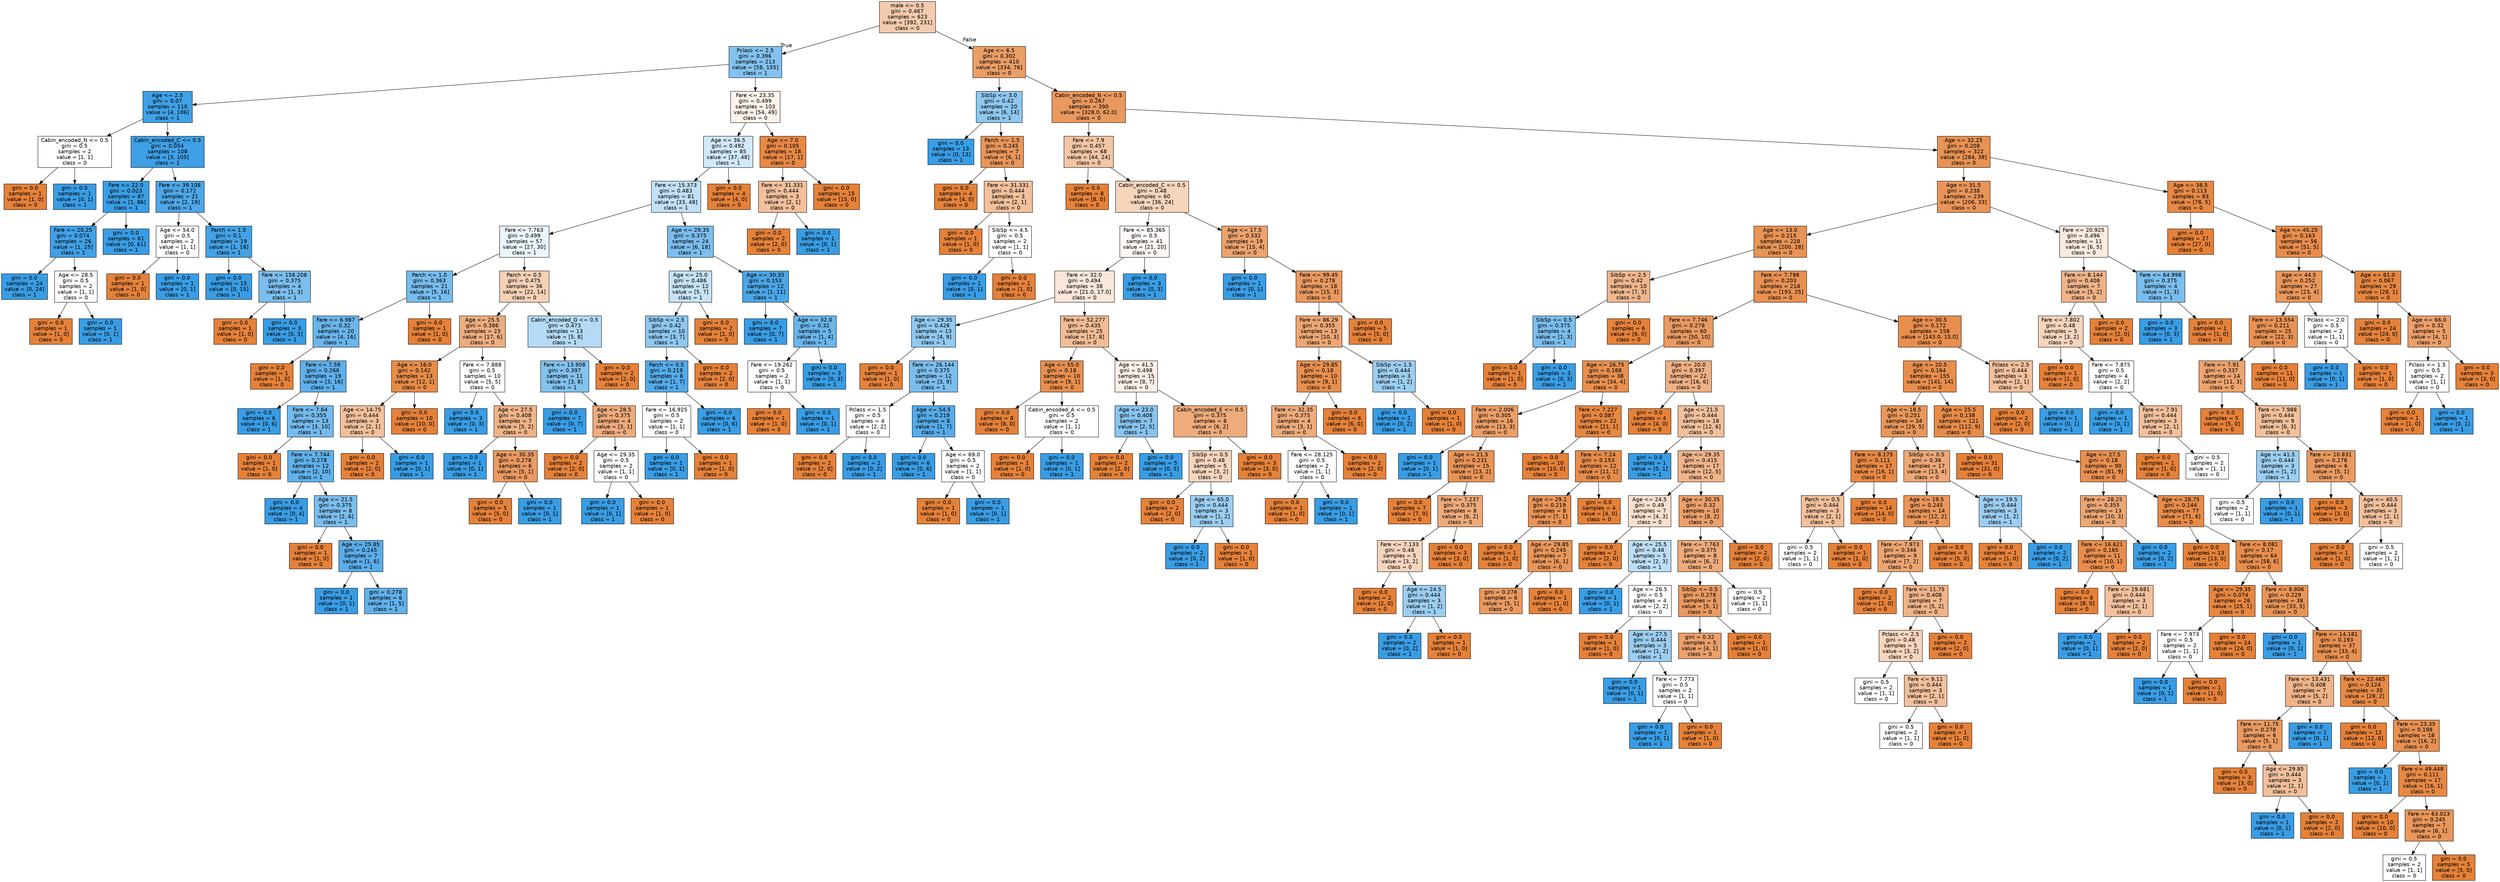 digraph Tree {
node [shape=box, style="filled", color="black", fontname="helvetica"] ;
edge [fontname="helvetica"] ;
0 [label="male <= 0.5\ngini = 0.467\nsamples = 623\nvalue = [392, 231]\nclass = 0", fillcolor="#f4cbae"] ;
1 [label="Pclass <= 2.5\ngini = 0.396\nsamples = 213\nvalue = [58, 155]\nclass = 1", fillcolor="#83c2ef"] ;
0 -> 1 [labeldistance=2.5, labelangle=45, headlabel="True"] ;
2 [label="Age <= 2.5\ngini = 0.07\nsamples = 110\nvalue = [4, 106]\nclass = 1", fillcolor="#40a1e6"] ;
1 -> 2 ;
3 [label="Cabin_encoded_N <= 0.5\ngini = 0.5\nsamples = 2\nvalue = [1, 1]\nclass = 0", fillcolor="#ffffff"] ;
2 -> 3 ;
4 [label="gini = 0.0\nsamples = 1\nvalue = [1, 0]\nclass = 0", fillcolor="#e58139"] ;
3 -> 4 ;
5 [label="gini = 0.0\nsamples = 1\nvalue = [0, 1]\nclass = 1", fillcolor="#399de5"] ;
3 -> 5 ;
6 [label="Cabin_encoded_C <= 0.5\ngini = 0.054\nsamples = 108\nvalue = [3, 105]\nclass = 1", fillcolor="#3fa0e6"] ;
2 -> 6 ;
7 [label="Fare <= 22.0\ngini = 0.023\nsamples = 87\nvalue = [1, 86]\nclass = 1", fillcolor="#3b9ee5"] ;
6 -> 7 ;
8 [label="Fare <= 20.25\ngini = 0.074\nsamples = 26\nvalue = [1, 25]\nclass = 1", fillcolor="#41a1e6"] ;
7 -> 8 ;
9 [label="gini = 0.0\nsamples = 24\nvalue = [0, 24]\nclass = 1", fillcolor="#399de5"] ;
8 -> 9 ;
10 [label="Age <= 28.5\ngini = 0.5\nsamples = 2\nvalue = [1, 1]\nclass = 0", fillcolor="#ffffff"] ;
8 -> 10 ;
11 [label="gini = 0.0\nsamples = 1\nvalue = [1, 0]\nclass = 0", fillcolor="#e58139"] ;
10 -> 11 ;
12 [label="gini = 0.0\nsamples = 1\nvalue = [0, 1]\nclass = 1", fillcolor="#399de5"] ;
10 -> 12 ;
13 [label="gini = 0.0\nsamples = 61\nvalue = [0, 61]\nclass = 1", fillcolor="#399de5"] ;
7 -> 13 ;
14 [label="Fare <= 39.108\ngini = 0.172\nsamples = 21\nvalue = [2, 19]\nclass = 1", fillcolor="#4ea7e8"] ;
6 -> 14 ;
15 [label="Age <= 54.0\ngini = 0.5\nsamples = 2\nvalue = [1, 1]\nclass = 0", fillcolor="#ffffff"] ;
14 -> 15 ;
16 [label="gini = 0.0\nsamples = 1\nvalue = [1, 0]\nclass = 0", fillcolor="#e58139"] ;
15 -> 16 ;
17 [label="gini = 0.0\nsamples = 1\nvalue = [0, 1]\nclass = 1", fillcolor="#399de5"] ;
15 -> 17 ;
18 [label="Parch <= 1.5\ngini = 0.1\nsamples = 19\nvalue = [1, 18]\nclass = 1", fillcolor="#44a2e6"] ;
14 -> 18 ;
19 [label="gini = 0.0\nsamples = 15\nvalue = [0, 15]\nclass = 1", fillcolor="#399de5"] ;
18 -> 19 ;
20 [label="Fare <= 158.208\ngini = 0.375\nsamples = 4\nvalue = [1, 3]\nclass = 1", fillcolor="#7bbeee"] ;
18 -> 20 ;
21 [label="gini = 0.0\nsamples = 1\nvalue = [1, 0]\nclass = 0", fillcolor="#e58139"] ;
20 -> 21 ;
22 [label="gini = 0.0\nsamples = 3\nvalue = [0, 3]\nclass = 1", fillcolor="#399de5"] ;
20 -> 22 ;
23 [label="Fare <= 23.35\ngini = 0.499\nsamples = 103\nvalue = [54, 49]\nclass = 0", fillcolor="#fdf3ed"] ;
1 -> 23 ;
24 [label="Age <= 36.5\ngini = 0.492\nsamples = 85\nvalue = [37, 48]\nclass = 1", fillcolor="#d2e9f9"] ;
23 -> 24 ;
25 [label="Fare <= 15.373\ngini = 0.483\nsamples = 81\nvalue = [33, 48]\nclass = 1", fillcolor="#c1e0f7"] ;
24 -> 25 ;
26 [label="Fare <= 7.763\ngini = 0.499\nsamples = 57\nvalue = [27, 30]\nclass = 1", fillcolor="#ebf5fc"] ;
25 -> 26 ;
27 [label="Parch <= 1.0\ngini = 0.363\nsamples = 21\nvalue = [5, 16]\nclass = 1", fillcolor="#77bced"] ;
26 -> 27 ;
28 [label="Fare <= 6.987\ngini = 0.32\nsamples = 20\nvalue = [4, 16]\nclass = 1", fillcolor="#6ab6ec"] ;
27 -> 28 ;
29 [label="gini = 0.0\nsamples = 1\nvalue = [1, 0]\nclass = 0", fillcolor="#e58139"] ;
28 -> 29 ;
30 [label="Fare <= 7.59\ngini = 0.266\nsamples = 19\nvalue = [3, 16]\nclass = 1", fillcolor="#5eafea"] ;
28 -> 30 ;
31 [label="gini = 0.0\nsamples = 6\nvalue = [0, 6]\nclass = 1", fillcolor="#399de5"] ;
30 -> 31 ;
32 [label="Fare <= 7.64\ngini = 0.355\nsamples = 13\nvalue = [3, 10]\nclass = 1", fillcolor="#74baed"] ;
30 -> 32 ;
33 [label="gini = 0.0\nsamples = 1\nvalue = [1, 0]\nclass = 0", fillcolor="#e58139"] ;
32 -> 33 ;
34 [label="Fare <= 7.744\ngini = 0.278\nsamples = 12\nvalue = [2, 10]\nclass = 1", fillcolor="#61b1ea"] ;
32 -> 34 ;
35 [label="gini = 0.0\nsamples = 4\nvalue = [0, 4]\nclass = 1", fillcolor="#399de5"] ;
34 -> 35 ;
36 [label="Age <= 21.5\ngini = 0.375\nsamples = 8\nvalue = [2, 6]\nclass = 1", fillcolor="#7bbeee"] ;
34 -> 36 ;
37 [label="gini = 0.0\nsamples = 1\nvalue = [1, 0]\nclass = 0", fillcolor="#e58139"] ;
36 -> 37 ;
38 [label="Age <= 25.85\ngini = 0.245\nsamples = 7\nvalue = [1, 6]\nclass = 1", fillcolor="#5aade9"] ;
36 -> 38 ;
39 [label="gini = 0.0\nsamples = 1\nvalue = [0, 1]\nclass = 1", fillcolor="#399de5"] ;
38 -> 39 ;
40 [label="gini = 0.278\nsamples = 6\nvalue = [1, 5]\nclass = 1", fillcolor="#61b1ea"] ;
38 -> 40 ;
41 [label="gini = 0.0\nsamples = 1\nvalue = [1, 0]\nclass = 0", fillcolor="#e58139"] ;
27 -> 41 ;
42 [label="Parch <= 0.5\ngini = 0.475\nsamples = 36\nvalue = [22, 14]\nclass = 0", fillcolor="#f6d1b7"] ;
26 -> 42 ;
43 [label="Age <= 25.5\ngini = 0.386\nsamples = 23\nvalue = [17, 6]\nclass = 0", fillcolor="#eead7f"] ;
42 -> 43 ;
44 [label="Age <= 16.0\ngini = 0.142\nsamples = 13\nvalue = [12, 1]\nclass = 0", fillcolor="#e78c49"] ;
43 -> 44 ;
45 [label="Age <= 14.75\ngini = 0.444\nsamples = 3\nvalue = [2, 1]\nclass = 0", fillcolor="#f2c09c"] ;
44 -> 45 ;
46 [label="gini = 0.0\nsamples = 2\nvalue = [2, 0]\nclass = 0", fillcolor="#e58139"] ;
45 -> 46 ;
47 [label="gini = 0.0\nsamples = 1\nvalue = [0, 1]\nclass = 1", fillcolor="#399de5"] ;
45 -> 47 ;
48 [label="gini = 0.0\nsamples = 10\nvalue = [10, 0]\nclass = 0", fillcolor="#e58139"] ;
44 -> 48 ;
49 [label="Fare <= 7.888\ngini = 0.5\nsamples = 10\nvalue = [5, 5]\nclass = 0", fillcolor="#ffffff"] ;
43 -> 49 ;
50 [label="gini = 0.0\nsamples = 3\nvalue = [0, 3]\nclass = 1", fillcolor="#399de5"] ;
49 -> 50 ;
51 [label="Age <= 27.5\ngini = 0.408\nsamples = 7\nvalue = [5, 2]\nclass = 0", fillcolor="#efb388"] ;
49 -> 51 ;
52 [label="gini = 0.0\nsamples = 1\nvalue = [0, 1]\nclass = 1", fillcolor="#399de5"] ;
51 -> 52 ;
53 [label="Age <= 30.35\ngini = 0.278\nsamples = 6\nvalue = [5, 1]\nclass = 0", fillcolor="#ea9a61"] ;
51 -> 53 ;
54 [label="gini = 0.0\nsamples = 5\nvalue = [5, 0]\nclass = 0", fillcolor="#e58139"] ;
53 -> 54 ;
55 [label="gini = 0.0\nsamples = 1\nvalue = [0, 1]\nclass = 1", fillcolor="#399de5"] ;
53 -> 55 ;
56 [label="Cabin_encoded_G <= 0.5\ngini = 0.473\nsamples = 13\nvalue = [5, 8]\nclass = 1", fillcolor="#b5daf5"] ;
42 -> 56 ;
57 [label="Fare <= 13.908\ngini = 0.397\nsamples = 11\nvalue = [3, 8]\nclass = 1", fillcolor="#83c2ef"] ;
56 -> 57 ;
58 [label="gini = 0.0\nsamples = 7\nvalue = [0, 7]\nclass = 1", fillcolor="#399de5"] ;
57 -> 58 ;
59 [label="Age <= 28.5\ngini = 0.375\nsamples = 4\nvalue = [3, 1]\nclass = 0", fillcolor="#eeab7b"] ;
57 -> 59 ;
60 [label="gini = 0.0\nsamples = 2\nvalue = [2, 0]\nclass = 0", fillcolor="#e58139"] ;
59 -> 60 ;
61 [label="Age <= 29.35\ngini = 0.5\nsamples = 2\nvalue = [1, 1]\nclass = 0", fillcolor="#ffffff"] ;
59 -> 61 ;
62 [label="gini = 0.0\nsamples = 1\nvalue = [0, 1]\nclass = 1", fillcolor="#399de5"] ;
61 -> 62 ;
63 [label="gini = 0.0\nsamples = 1\nvalue = [1, 0]\nclass = 0", fillcolor="#e58139"] ;
61 -> 63 ;
64 [label="gini = 0.0\nsamples = 2\nvalue = [2, 0]\nclass = 0", fillcolor="#e58139"] ;
56 -> 64 ;
65 [label="Age <= 29.35\ngini = 0.375\nsamples = 24\nvalue = [6, 18]\nclass = 1", fillcolor="#7bbeee"] ;
25 -> 65 ;
66 [label="Age <= 25.0\ngini = 0.486\nsamples = 12\nvalue = [5, 7]\nclass = 1", fillcolor="#c6e3f8"] ;
65 -> 66 ;
67 [label="SibSp <= 2.5\ngini = 0.42\nsamples = 10\nvalue = [3, 7]\nclass = 1", fillcolor="#8ec7f0"] ;
66 -> 67 ;
68 [label="Parch <= 0.5\ngini = 0.219\nsamples = 8\nvalue = [1, 7]\nclass = 1", fillcolor="#55abe9"] ;
67 -> 68 ;
69 [label="Fare <= 16.925\ngini = 0.5\nsamples = 2\nvalue = [1, 1]\nclass = 0", fillcolor="#ffffff"] ;
68 -> 69 ;
70 [label="gini = 0.0\nsamples = 1\nvalue = [0, 1]\nclass = 1", fillcolor="#399de5"] ;
69 -> 70 ;
71 [label="gini = 0.0\nsamples = 1\nvalue = [1, 0]\nclass = 0", fillcolor="#e58139"] ;
69 -> 71 ;
72 [label="gini = 0.0\nsamples = 6\nvalue = [0, 6]\nclass = 1", fillcolor="#399de5"] ;
68 -> 72 ;
73 [label="gini = 0.0\nsamples = 2\nvalue = [2, 0]\nclass = 0", fillcolor="#e58139"] ;
67 -> 73 ;
74 [label="gini = 0.0\nsamples = 2\nvalue = [2, 0]\nclass = 0", fillcolor="#e58139"] ;
66 -> 74 ;
75 [label="Age <= 30.35\ngini = 0.153\nsamples = 12\nvalue = [1, 11]\nclass = 1", fillcolor="#4ba6e7"] ;
65 -> 75 ;
76 [label="gini = 0.0\nsamples = 7\nvalue = [0, 7]\nclass = 1", fillcolor="#399de5"] ;
75 -> 76 ;
77 [label="Age <= 32.0\ngini = 0.32\nsamples = 5\nvalue = [1, 4]\nclass = 1", fillcolor="#6ab6ec"] ;
75 -> 77 ;
78 [label="Fare <= 19.262\ngini = 0.5\nsamples = 2\nvalue = [1, 1]\nclass = 0", fillcolor="#ffffff"] ;
77 -> 78 ;
79 [label="gini = 0.0\nsamples = 1\nvalue = [1, 0]\nclass = 0", fillcolor="#e58139"] ;
78 -> 79 ;
80 [label="gini = 0.0\nsamples = 1\nvalue = [0, 1]\nclass = 1", fillcolor="#399de5"] ;
78 -> 80 ;
81 [label="gini = 0.0\nsamples = 3\nvalue = [0, 3]\nclass = 1", fillcolor="#399de5"] ;
77 -> 81 ;
82 [label="gini = 0.0\nsamples = 4\nvalue = [4, 0]\nclass = 0", fillcolor="#e58139"] ;
24 -> 82 ;
83 [label="Age <= 7.0\ngini = 0.105\nsamples = 18\nvalue = [17, 1]\nclass = 0", fillcolor="#e78845"] ;
23 -> 83 ;
84 [label="Fare <= 31.331\ngini = 0.444\nsamples = 3\nvalue = [2, 1]\nclass = 0", fillcolor="#f2c09c"] ;
83 -> 84 ;
85 [label="gini = 0.0\nsamples = 2\nvalue = [2, 0]\nclass = 0", fillcolor="#e58139"] ;
84 -> 85 ;
86 [label="gini = 0.0\nsamples = 1\nvalue = [0, 1]\nclass = 1", fillcolor="#399de5"] ;
84 -> 86 ;
87 [label="gini = 0.0\nsamples = 15\nvalue = [15, 0]\nclass = 0", fillcolor="#e58139"] ;
83 -> 87 ;
88 [label="Age <= 6.5\ngini = 0.302\nsamples = 410\nvalue = [334, 76]\nclass = 0", fillcolor="#eb9e66"] ;
0 -> 88 [labeldistance=2.5, labelangle=-45, headlabel="False"] ;
89 [label="SibSp <= 3.0\ngini = 0.42\nsamples = 20\nvalue = [6, 14]\nclass = 1", fillcolor="#8ec7f0"] ;
88 -> 89 ;
90 [label="gini = 0.0\nsamples = 13\nvalue = [0, 13]\nclass = 1", fillcolor="#399de5"] ;
89 -> 90 ;
91 [label="Parch <= 1.5\ngini = 0.245\nsamples = 7\nvalue = [6, 1]\nclass = 0", fillcolor="#e9965a"] ;
89 -> 91 ;
92 [label="gini = 0.0\nsamples = 4\nvalue = [4, 0]\nclass = 0", fillcolor="#e58139"] ;
91 -> 92 ;
93 [label="Fare <= 31.331\ngini = 0.444\nsamples = 3\nvalue = [2, 1]\nclass = 0", fillcolor="#f2c09c"] ;
91 -> 93 ;
94 [label="gini = 0.0\nsamples = 1\nvalue = [1, 0]\nclass = 0", fillcolor="#e58139"] ;
93 -> 94 ;
95 [label="SibSp <= 4.5\ngini = 0.5\nsamples = 2\nvalue = [1, 1]\nclass = 0", fillcolor="#ffffff"] ;
93 -> 95 ;
96 [label="gini = 0.0\nsamples = 1\nvalue = [0, 1]\nclass = 1", fillcolor="#399de5"] ;
95 -> 96 ;
97 [label="gini = 0.0\nsamples = 1\nvalue = [1, 0]\nclass = 0", fillcolor="#e58139"] ;
95 -> 97 ;
98 [label="Cabin_encoded_N <= 0.5\ngini = 0.267\nsamples = 390\nvalue = [328.0, 62.0]\nclass = 0", fillcolor="#ea995e"] ;
88 -> 98 ;
99 [label="Fare <= 7.9\ngini = 0.457\nsamples = 68\nvalue = [44, 24]\nclass = 0", fillcolor="#f3c6a5"] ;
98 -> 99 ;
100 [label="gini = 0.0\nsamples = 8\nvalue = [8, 0]\nclass = 0", fillcolor="#e58139"] ;
99 -> 100 ;
101 [label="Cabin_encoded_C <= 0.5\ngini = 0.48\nsamples = 60\nvalue = [36, 24]\nclass = 0", fillcolor="#f6d5bd"] ;
99 -> 101 ;
102 [label="Fare <= 85.365\ngini = 0.5\nsamples = 41\nvalue = [21, 20]\nclass = 0", fillcolor="#fef9f6"] ;
101 -> 102 ;
103 [label="Fare <= 32.0\ngini = 0.494\nsamples = 38\nvalue = [21.0, 17.0]\nclass = 0", fillcolor="#fae7d9"] ;
102 -> 103 ;
104 [label="Age <= 29.35\ngini = 0.426\nsamples = 13\nvalue = [4, 9]\nclass = 1", fillcolor="#91c9f1"] ;
103 -> 104 ;
105 [label="gini = 0.0\nsamples = 1\nvalue = [1, 0]\nclass = 0", fillcolor="#e58139"] ;
104 -> 105 ;
106 [label="Fare <= 26.144\ngini = 0.375\nsamples = 12\nvalue = [3, 9]\nclass = 1", fillcolor="#7bbeee"] ;
104 -> 106 ;
107 [label="Pclass <= 1.5\ngini = 0.5\nsamples = 4\nvalue = [2, 2]\nclass = 0", fillcolor="#ffffff"] ;
106 -> 107 ;
108 [label="gini = 0.0\nsamples = 2\nvalue = [2, 0]\nclass = 0", fillcolor="#e58139"] ;
107 -> 108 ;
109 [label="gini = 0.0\nsamples = 2\nvalue = [0, 2]\nclass = 1", fillcolor="#399de5"] ;
107 -> 109 ;
110 [label="Age <= 54.5\ngini = 0.219\nsamples = 8\nvalue = [1, 7]\nclass = 1", fillcolor="#55abe9"] ;
106 -> 110 ;
111 [label="gini = 0.0\nsamples = 6\nvalue = [0, 6]\nclass = 1", fillcolor="#399de5"] ;
110 -> 111 ;
112 [label="Age <= 69.0\ngini = 0.5\nsamples = 2\nvalue = [1, 1]\nclass = 0", fillcolor="#ffffff"] ;
110 -> 112 ;
113 [label="gini = 0.0\nsamples = 1\nvalue = [1, 0]\nclass = 0", fillcolor="#e58139"] ;
112 -> 113 ;
114 [label="gini = 0.0\nsamples = 1\nvalue = [0, 1]\nclass = 1", fillcolor="#399de5"] ;
112 -> 114 ;
115 [label="Fare <= 52.277\ngini = 0.435\nsamples = 25\nvalue = [17, 8]\nclass = 0", fillcolor="#f1bc96"] ;
103 -> 115 ;
116 [label="Age <= 55.0\ngini = 0.18\nsamples = 10\nvalue = [9, 1]\nclass = 0", fillcolor="#e88f4f"] ;
115 -> 116 ;
117 [label="gini = 0.0\nsamples = 8\nvalue = [8, 0]\nclass = 0", fillcolor="#e58139"] ;
116 -> 117 ;
118 [label="Cabin_encoded_A <= 0.5\ngini = 0.5\nsamples = 2\nvalue = [1, 1]\nclass = 0", fillcolor="#ffffff"] ;
116 -> 118 ;
119 [label="gini = 0.0\nsamples = 1\nvalue = [1, 0]\nclass = 0", fillcolor="#e58139"] ;
118 -> 119 ;
120 [label="gini = 0.0\nsamples = 1\nvalue = [0, 1]\nclass = 1", fillcolor="#399de5"] ;
118 -> 120 ;
121 [label="Age <= 41.5\ngini = 0.498\nsamples = 15\nvalue = [8, 7]\nclass = 0", fillcolor="#fcefe6"] ;
115 -> 121 ;
122 [label="Age <= 23.0\ngini = 0.408\nsamples = 7\nvalue = [2, 5]\nclass = 1", fillcolor="#88c4ef"] ;
121 -> 122 ;
123 [label="gini = 0.0\nsamples = 2\nvalue = [2, 0]\nclass = 0", fillcolor="#e58139"] ;
122 -> 123 ;
124 [label="gini = 0.0\nsamples = 5\nvalue = [0, 5]\nclass = 1", fillcolor="#399de5"] ;
122 -> 124 ;
125 [label="Cabin_encoded_E <= 0.5\ngini = 0.375\nsamples = 8\nvalue = [6, 2]\nclass = 0", fillcolor="#eeab7b"] ;
121 -> 125 ;
126 [label="SibSp <= 0.5\ngini = 0.48\nsamples = 5\nvalue = [3, 2]\nclass = 0", fillcolor="#f6d5bd"] ;
125 -> 126 ;
127 [label="gini = 0.0\nsamples = 2\nvalue = [2, 0]\nclass = 0", fillcolor="#e58139"] ;
126 -> 127 ;
128 [label="Age <= 65.0\ngini = 0.444\nsamples = 3\nvalue = [1, 2]\nclass = 1", fillcolor="#9ccef2"] ;
126 -> 128 ;
129 [label="gini = 0.0\nsamples = 2\nvalue = [0, 2]\nclass = 1", fillcolor="#399de5"] ;
128 -> 129 ;
130 [label="gini = 0.0\nsamples = 1\nvalue = [1, 0]\nclass = 0", fillcolor="#e58139"] ;
128 -> 130 ;
131 [label="gini = 0.0\nsamples = 3\nvalue = [3, 0]\nclass = 0", fillcolor="#e58139"] ;
125 -> 131 ;
132 [label="gini = 0.0\nsamples = 3\nvalue = [0, 3]\nclass = 1", fillcolor="#399de5"] ;
102 -> 132 ;
133 [label="Age <= 17.5\ngini = 0.332\nsamples = 19\nvalue = [15, 4]\nclass = 0", fillcolor="#eca36e"] ;
101 -> 133 ;
134 [label="gini = 0.0\nsamples = 1\nvalue = [0, 1]\nclass = 1", fillcolor="#399de5"] ;
133 -> 134 ;
135 [label="Fare <= 99.45\ngini = 0.278\nsamples = 18\nvalue = [15, 3]\nclass = 0", fillcolor="#ea9a61"] ;
133 -> 135 ;
136 [label="Fare <= 86.29\ngini = 0.355\nsamples = 13\nvalue = [10, 3]\nclass = 0", fillcolor="#eda774"] ;
135 -> 136 ;
137 [label="Age <= 29.85\ngini = 0.18\nsamples = 10\nvalue = [9, 1]\nclass = 0", fillcolor="#e88f4f"] ;
136 -> 137 ;
138 [label="Fare <= 32.35\ngini = 0.375\nsamples = 4\nvalue = [3, 1]\nclass = 0", fillcolor="#eeab7b"] ;
137 -> 138 ;
139 [label="Fare <= 28.125\ngini = 0.5\nsamples = 2\nvalue = [1, 1]\nclass = 0", fillcolor="#ffffff"] ;
138 -> 139 ;
140 [label="gini = 0.0\nsamples = 1\nvalue = [1, 0]\nclass = 0", fillcolor="#e58139"] ;
139 -> 140 ;
141 [label="gini = 0.0\nsamples = 1\nvalue = [0, 1]\nclass = 1", fillcolor="#399de5"] ;
139 -> 141 ;
142 [label="gini = 0.0\nsamples = 2\nvalue = [2, 0]\nclass = 0", fillcolor="#e58139"] ;
138 -> 142 ;
143 [label="gini = 0.0\nsamples = 6\nvalue = [6, 0]\nclass = 0", fillcolor="#e58139"] ;
137 -> 143 ;
144 [label="SibSp <= 1.5\ngini = 0.444\nsamples = 3\nvalue = [1, 2]\nclass = 1", fillcolor="#9ccef2"] ;
136 -> 144 ;
145 [label="gini = 0.0\nsamples = 2\nvalue = [0, 2]\nclass = 1", fillcolor="#399de5"] ;
144 -> 145 ;
146 [label="gini = 0.0\nsamples = 1\nvalue = [1, 0]\nclass = 0", fillcolor="#e58139"] ;
144 -> 146 ;
147 [label="gini = 0.0\nsamples = 5\nvalue = [5, 0]\nclass = 0", fillcolor="#e58139"] ;
135 -> 147 ;
148 [label="Age <= 32.25\ngini = 0.208\nsamples = 322\nvalue = [284, 38]\nclass = 0", fillcolor="#e89253"] ;
98 -> 148 ;
149 [label="Age <= 31.5\ngini = 0.238\nsamples = 239\nvalue = [206, 33]\nclass = 0", fillcolor="#e99559"] ;
148 -> 149 ;
150 [label="Age <= 13.0\ngini = 0.215\nsamples = 228\nvalue = [200, 28]\nclass = 0", fillcolor="#e99355"] ;
149 -> 150 ;
151 [label="SibSp <= 2.5\ngini = 0.42\nsamples = 10\nvalue = [7, 3]\nclass = 0", fillcolor="#f0b78e"] ;
150 -> 151 ;
152 [label="SibSp <= 0.5\ngini = 0.375\nsamples = 4\nvalue = [1, 3]\nclass = 1", fillcolor="#7bbeee"] ;
151 -> 152 ;
153 [label="gini = 0.0\nsamples = 1\nvalue = [1, 0]\nclass = 0", fillcolor="#e58139"] ;
152 -> 153 ;
154 [label="gini = 0.0\nsamples = 3\nvalue = [0, 3]\nclass = 1", fillcolor="#399de5"] ;
152 -> 154 ;
155 [label="gini = 0.0\nsamples = 6\nvalue = [6, 0]\nclass = 0", fillcolor="#e58139"] ;
151 -> 155 ;
156 [label="Fare <= 7.798\ngini = 0.203\nsamples = 218\nvalue = [193, 25]\nclass = 0", fillcolor="#e89153"] ;
150 -> 156 ;
157 [label="Fare <= 7.746\ngini = 0.278\nsamples = 60\nvalue = [50, 10]\nclass = 0", fillcolor="#ea9a61"] ;
156 -> 157 ;
158 [label="Age <= 26.75\ngini = 0.188\nsamples = 38\nvalue = [34, 4]\nclass = 0", fillcolor="#e89050"] ;
157 -> 158 ;
159 [label="Fare <= 2.006\ngini = 0.305\nsamples = 16\nvalue = [13, 3]\nclass = 0", fillcolor="#eb9e67"] ;
158 -> 159 ;
160 [label="gini = 0.0\nsamples = 1\nvalue = [0, 1]\nclass = 1", fillcolor="#399de5"] ;
159 -> 160 ;
161 [label="Age <= 21.5\ngini = 0.231\nsamples = 15\nvalue = [13, 2]\nclass = 0", fillcolor="#e99457"] ;
159 -> 161 ;
162 [label="gini = 0.0\nsamples = 7\nvalue = [7, 0]\nclass = 0", fillcolor="#e58139"] ;
161 -> 162 ;
163 [label="Fare <= 7.237\ngini = 0.375\nsamples = 8\nvalue = [6, 2]\nclass = 0", fillcolor="#eeab7b"] ;
161 -> 163 ;
164 [label="Fare <= 7.133\ngini = 0.48\nsamples = 5\nvalue = [3, 2]\nclass = 0", fillcolor="#f6d5bd"] ;
163 -> 164 ;
165 [label="gini = 0.0\nsamples = 2\nvalue = [2, 0]\nclass = 0", fillcolor="#e58139"] ;
164 -> 165 ;
166 [label="Age <= 24.5\ngini = 0.444\nsamples = 3\nvalue = [1, 2]\nclass = 1", fillcolor="#9ccef2"] ;
164 -> 166 ;
167 [label="gini = 0.0\nsamples = 2\nvalue = [0, 2]\nclass = 1", fillcolor="#399de5"] ;
166 -> 167 ;
168 [label="gini = 0.0\nsamples = 1\nvalue = [1, 0]\nclass = 0", fillcolor="#e58139"] ;
166 -> 168 ;
169 [label="gini = 0.0\nsamples = 3\nvalue = [3, 0]\nclass = 0", fillcolor="#e58139"] ;
163 -> 169 ;
170 [label="Fare <= 7.227\ngini = 0.087\nsamples = 22\nvalue = [21, 1]\nclass = 0", fillcolor="#e68742"] ;
158 -> 170 ;
171 [label="gini = 0.0\nsamples = 10\nvalue = [10, 0]\nclass = 0", fillcolor="#e58139"] ;
170 -> 171 ;
172 [label="Fare <= 7.24\ngini = 0.153\nsamples = 12\nvalue = [11, 1]\nclass = 0", fillcolor="#e78c4b"] ;
170 -> 172 ;
173 [label="Age <= 29.1\ngini = 0.219\nsamples = 8\nvalue = [7, 1]\nclass = 0", fillcolor="#e99355"] ;
172 -> 173 ;
174 [label="gini = 0.0\nsamples = 1\nvalue = [1, 0]\nclass = 0", fillcolor="#e58139"] ;
173 -> 174 ;
175 [label="Age <= 29.85\ngini = 0.245\nsamples = 7\nvalue = [6, 1]\nclass = 0", fillcolor="#e9965a"] ;
173 -> 175 ;
176 [label="gini = 0.278\nsamples = 6\nvalue = [5, 1]\nclass = 0", fillcolor="#ea9a61"] ;
175 -> 176 ;
177 [label="gini = 0.0\nsamples = 1\nvalue = [1, 0]\nclass = 0", fillcolor="#e58139"] ;
175 -> 177 ;
178 [label="gini = 0.0\nsamples = 4\nvalue = [4, 0]\nclass = 0", fillcolor="#e58139"] ;
172 -> 178 ;
179 [label="Age <= 20.0\ngini = 0.397\nsamples = 22\nvalue = [16, 6]\nclass = 0", fillcolor="#efb083"] ;
157 -> 179 ;
180 [label="gini = 0.0\nsamples = 4\nvalue = [4, 0]\nclass = 0", fillcolor="#e58139"] ;
179 -> 180 ;
181 [label="Age <= 21.5\ngini = 0.444\nsamples = 18\nvalue = [12, 6]\nclass = 0", fillcolor="#f2c09c"] ;
179 -> 181 ;
182 [label="gini = 0.0\nsamples = 1\nvalue = [0, 1]\nclass = 1", fillcolor="#399de5"] ;
181 -> 182 ;
183 [label="Age <= 29.35\ngini = 0.415\nsamples = 17\nvalue = [12, 5]\nclass = 0", fillcolor="#f0b58b"] ;
181 -> 183 ;
184 [label="Age <= 24.5\ngini = 0.49\nsamples = 7\nvalue = [4, 3]\nclass = 0", fillcolor="#f8e0ce"] ;
183 -> 184 ;
185 [label="gini = 0.0\nsamples = 2\nvalue = [2, 0]\nclass = 0", fillcolor="#e58139"] ;
184 -> 185 ;
186 [label="Age <= 25.5\ngini = 0.48\nsamples = 5\nvalue = [2, 3]\nclass = 1", fillcolor="#bddef6"] ;
184 -> 186 ;
187 [label="gini = 0.0\nsamples = 1\nvalue = [0, 1]\nclass = 1", fillcolor="#399de5"] ;
186 -> 187 ;
188 [label="Age <= 26.5\ngini = 0.5\nsamples = 4\nvalue = [2, 2]\nclass = 0", fillcolor="#ffffff"] ;
186 -> 188 ;
189 [label="gini = 0.0\nsamples = 1\nvalue = [1, 0]\nclass = 0", fillcolor="#e58139"] ;
188 -> 189 ;
190 [label="Age <= 27.5\ngini = 0.444\nsamples = 3\nvalue = [1, 2]\nclass = 1", fillcolor="#9ccef2"] ;
188 -> 190 ;
191 [label="gini = 0.0\nsamples = 1\nvalue = [0, 1]\nclass = 1", fillcolor="#399de5"] ;
190 -> 191 ;
192 [label="Fare <= 7.773\ngini = 0.5\nsamples = 2\nvalue = [1, 1]\nclass = 0", fillcolor="#ffffff"] ;
190 -> 192 ;
193 [label="gini = 0.0\nsamples = 1\nvalue = [0, 1]\nclass = 1", fillcolor="#399de5"] ;
192 -> 193 ;
194 [label="gini = 0.0\nsamples = 1\nvalue = [1, 0]\nclass = 0", fillcolor="#e58139"] ;
192 -> 194 ;
195 [label="Age <= 30.35\ngini = 0.32\nsamples = 10\nvalue = [8, 2]\nclass = 0", fillcolor="#eca06a"] ;
183 -> 195 ;
196 [label="Fare <= 7.763\ngini = 0.375\nsamples = 8\nvalue = [6, 2]\nclass = 0", fillcolor="#eeab7b"] ;
195 -> 196 ;
197 [label="SibSp <= 0.5\ngini = 0.278\nsamples = 6\nvalue = [5, 1]\nclass = 0", fillcolor="#ea9a61"] ;
196 -> 197 ;
198 [label="gini = 0.32\nsamples = 5\nvalue = [4, 1]\nclass = 0", fillcolor="#eca06a"] ;
197 -> 198 ;
199 [label="gini = 0.0\nsamples = 1\nvalue = [1, 0]\nclass = 0", fillcolor="#e58139"] ;
197 -> 199 ;
200 [label="gini = 0.5\nsamples = 2\nvalue = [1, 1]\nclass = 0", fillcolor="#ffffff"] ;
196 -> 200 ;
201 [label="gini = 0.0\nsamples = 2\nvalue = [2, 0]\nclass = 0", fillcolor="#e58139"] ;
195 -> 201 ;
202 [label="Age <= 30.5\ngini = 0.172\nsamples = 158\nvalue = [143.0, 15.0]\nclass = 0", fillcolor="#e88e4e"] ;
156 -> 202 ;
203 [label="Age <= 20.5\ngini = 0.164\nsamples = 155\nvalue = [141, 14]\nclass = 0", fillcolor="#e88e4d"] ;
202 -> 203 ;
204 [label="Age <= 18.5\ngini = 0.251\nsamples = 34\nvalue = [29, 5]\nclass = 0", fillcolor="#e9975b"] ;
203 -> 204 ;
205 [label="Fare <= 8.175\ngini = 0.111\nsamples = 17\nvalue = [16, 1]\nclass = 0", fillcolor="#e78945"] ;
204 -> 205 ;
206 [label="Parch <= 0.5\ngini = 0.444\nsamples = 3\nvalue = [2, 1]\nclass = 0", fillcolor="#f2c09c"] ;
205 -> 206 ;
207 [label="gini = 0.5\nsamples = 2\nvalue = [1, 1]\nclass = 0", fillcolor="#ffffff"] ;
206 -> 207 ;
208 [label="gini = 0.0\nsamples = 1\nvalue = [1, 0]\nclass = 0", fillcolor="#e58139"] ;
206 -> 208 ;
209 [label="gini = 0.0\nsamples = 14\nvalue = [14, 0]\nclass = 0", fillcolor="#e58139"] ;
205 -> 209 ;
210 [label="SibSp <= 0.5\ngini = 0.36\nsamples = 17\nvalue = [13, 4]\nclass = 0", fillcolor="#eda876"] ;
204 -> 210 ;
211 [label="Age <= 19.5\ngini = 0.245\nsamples = 14\nvalue = [12, 2]\nclass = 0", fillcolor="#e9965a"] ;
210 -> 211 ;
212 [label="Fare <= 7.973\ngini = 0.346\nsamples = 9\nvalue = [7, 2]\nclass = 0", fillcolor="#eca572"] ;
211 -> 212 ;
213 [label="gini = 0.0\nsamples = 2\nvalue = [2, 0]\nclass = 0", fillcolor="#e58139"] ;
212 -> 213 ;
214 [label="Fare <= 11.75\ngini = 0.408\nsamples = 7\nvalue = [5, 2]\nclass = 0", fillcolor="#efb388"] ;
212 -> 214 ;
215 [label="Pclass <= 2.5\ngini = 0.48\nsamples = 5\nvalue = [3, 2]\nclass = 0", fillcolor="#f6d5bd"] ;
214 -> 215 ;
216 [label="gini = 0.5\nsamples = 2\nvalue = [1, 1]\nclass = 0", fillcolor="#ffffff"] ;
215 -> 216 ;
217 [label="Fare <= 9.11\ngini = 0.444\nsamples = 3\nvalue = [2, 1]\nclass = 0", fillcolor="#f2c09c"] ;
215 -> 217 ;
218 [label="gini = 0.5\nsamples = 2\nvalue = [1, 1]\nclass = 0", fillcolor="#ffffff"] ;
217 -> 218 ;
219 [label="gini = 0.0\nsamples = 1\nvalue = [1, 0]\nclass = 0", fillcolor="#e58139"] ;
217 -> 219 ;
220 [label="gini = 0.0\nsamples = 2\nvalue = [2, 0]\nclass = 0", fillcolor="#e58139"] ;
214 -> 220 ;
221 [label="gini = 0.0\nsamples = 5\nvalue = [5, 0]\nclass = 0", fillcolor="#e58139"] ;
211 -> 221 ;
222 [label="Age <= 19.5\ngini = 0.444\nsamples = 3\nvalue = [1, 2]\nclass = 1", fillcolor="#9ccef2"] ;
210 -> 222 ;
223 [label="gini = 0.0\nsamples = 1\nvalue = [1, 0]\nclass = 0", fillcolor="#e58139"] ;
222 -> 223 ;
224 [label="gini = 0.0\nsamples = 2\nvalue = [0, 2]\nclass = 1", fillcolor="#399de5"] ;
222 -> 224 ;
225 [label="Age <= 25.5\ngini = 0.138\nsamples = 121\nvalue = [112, 9]\nclass = 0", fillcolor="#e78b49"] ;
203 -> 225 ;
226 [label="gini = 0.0\nsamples = 31\nvalue = [31, 0]\nclass = 0", fillcolor="#e58139"] ;
225 -> 226 ;
227 [label="Age <= 27.5\ngini = 0.18\nsamples = 90\nvalue = [81, 9]\nclass = 0", fillcolor="#e88f4f"] ;
225 -> 227 ;
228 [label="Fare <= 28.25\ngini = 0.355\nsamples = 13\nvalue = [10, 3]\nclass = 0", fillcolor="#eda774"] ;
227 -> 228 ;
229 [label="Fare <= 16.621\ngini = 0.165\nsamples = 11\nvalue = [10, 1]\nclass = 0", fillcolor="#e88e4d"] ;
228 -> 229 ;
230 [label="gini = 0.0\nsamples = 8\nvalue = [8, 0]\nclass = 0", fillcolor="#e58139"] ;
229 -> 230 ;
231 [label="Fare <= 19.681\ngini = 0.444\nsamples = 3\nvalue = [2, 1]\nclass = 0", fillcolor="#f2c09c"] ;
229 -> 231 ;
232 [label="gini = 0.0\nsamples = 1\nvalue = [0, 1]\nclass = 1", fillcolor="#399de5"] ;
231 -> 232 ;
233 [label="gini = 0.0\nsamples = 2\nvalue = [2, 0]\nclass = 0", fillcolor="#e58139"] ;
231 -> 233 ;
234 [label="gini = 0.0\nsamples = 2\nvalue = [0, 2]\nclass = 1", fillcolor="#399de5"] ;
228 -> 234 ;
235 [label="Age <= 28.75\ngini = 0.144\nsamples = 77\nvalue = [71, 6]\nclass = 0", fillcolor="#e78c4a"] ;
227 -> 235 ;
236 [label="gini = 0.0\nsamples = 13\nvalue = [13, 0]\nclass = 0", fillcolor="#e58139"] ;
235 -> 236 ;
237 [label="Fare <= 8.081\ngini = 0.17\nsamples = 64\nvalue = [58, 6]\nclass = 0", fillcolor="#e88e4d"] ;
235 -> 237 ;
238 [label="Age <= 29.35\ngini = 0.074\nsamples = 26\nvalue = [25, 1]\nclass = 0", fillcolor="#e68641"] ;
237 -> 238 ;
239 [label="Fare <= 7.973\ngini = 0.5\nsamples = 2\nvalue = [1, 1]\nclass = 0", fillcolor="#ffffff"] ;
238 -> 239 ;
240 [label="gini = 0.0\nsamples = 1\nvalue = [0, 1]\nclass = 1", fillcolor="#399de5"] ;
239 -> 240 ;
241 [label="gini = 0.0\nsamples = 1\nvalue = [1, 0]\nclass = 0", fillcolor="#e58139"] ;
239 -> 241 ;
242 [label="gini = 0.0\nsamples = 24\nvalue = [24, 0]\nclass = 0", fillcolor="#e58139"] ;
238 -> 242 ;
243 [label="Fare <= 8.806\ngini = 0.229\nsamples = 38\nvalue = [33, 5]\nclass = 0", fillcolor="#e99457"] ;
237 -> 243 ;
244 [label="gini = 0.0\nsamples = 1\nvalue = [0, 1]\nclass = 1", fillcolor="#399de5"] ;
243 -> 244 ;
245 [label="Fare <= 14.181\ngini = 0.193\nsamples = 37\nvalue = [33, 4]\nclass = 0", fillcolor="#e89051"] ;
243 -> 245 ;
246 [label="Fare <= 13.431\ngini = 0.408\nsamples = 7\nvalue = [5, 2]\nclass = 0", fillcolor="#efb388"] ;
245 -> 246 ;
247 [label="Fare <= 11.75\ngini = 0.278\nsamples = 6\nvalue = [5, 1]\nclass = 0", fillcolor="#ea9a61"] ;
246 -> 247 ;
248 [label="gini = 0.0\nsamples = 3\nvalue = [3, 0]\nclass = 0", fillcolor="#e58139"] ;
247 -> 248 ;
249 [label="Age <= 29.85\ngini = 0.444\nsamples = 3\nvalue = [2, 1]\nclass = 0", fillcolor="#f2c09c"] ;
247 -> 249 ;
250 [label="gini = 0.0\nsamples = 1\nvalue = [0, 1]\nclass = 1", fillcolor="#399de5"] ;
249 -> 250 ;
251 [label="gini = 0.0\nsamples = 2\nvalue = [2, 0]\nclass = 0", fillcolor="#e58139"] ;
249 -> 251 ;
252 [label="gini = 0.0\nsamples = 1\nvalue = [0, 1]\nclass = 1", fillcolor="#399de5"] ;
246 -> 252 ;
253 [label="Fare <= 22.465\ngini = 0.124\nsamples = 30\nvalue = [28, 2]\nclass = 0", fillcolor="#e78a47"] ;
245 -> 253 ;
254 [label="gini = 0.0\nsamples = 12\nvalue = [12, 0]\nclass = 0", fillcolor="#e58139"] ;
253 -> 254 ;
255 [label="Fare <= 23.35\ngini = 0.198\nsamples = 18\nvalue = [16, 2]\nclass = 0", fillcolor="#e89152"] ;
253 -> 255 ;
256 [label="gini = 0.0\nsamples = 1\nvalue = [0, 1]\nclass = 1", fillcolor="#399de5"] ;
255 -> 256 ;
257 [label="Fare <= 49.448\ngini = 0.111\nsamples = 17\nvalue = [16, 1]\nclass = 0", fillcolor="#e78945"] ;
255 -> 257 ;
258 [label="gini = 0.0\nsamples = 10\nvalue = [10, 0]\nclass = 0", fillcolor="#e58139"] ;
257 -> 258 ;
259 [label="Fare <= 63.023\ngini = 0.245\nsamples = 7\nvalue = [6, 1]\nclass = 0", fillcolor="#e9965a"] ;
257 -> 259 ;
260 [label="gini = 0.5\nsamples = 2\nvalue = [1, 1]\nclass = 0", fillcolor="#ffffff"] ;
259 -> 260 ;
261 [label="gini = 0.0\nsamples = 5\nvalue = [5, 0]\nclass = 0", fillcolor="#e58139"] ;
259 -> 261 ;
262 [label="Pclass <= 2.5\ngini = 0.444\nsamples = 3\nvalue = [2, 1]\nclass = 0", fillcolor="#f2c09c"] ;
202 -> 262 ;
263 [label="gini = 0.0\nsamples = 2\nvalue = [2, 0]\nclass = 0", fillcolor="#e58139"] ;
262 -> 263 ;
264 [label="gini = 0.0\nsamples = 1\nvalue = [0, 1]\nclass = 1", fillcolor="#399de5"] ;
262 -> 264 ;
265 [label="Fare <= 20.925\ngini = 0.496\nsamples = 11\nvalue = [6, 5]\nclass = 0", fillcolor="#fbeade"] ;
149 -> 265 ;
266 [label="Fare <= 8.144\ngini = 0.408\nsamples = 7\nvalue = [5, 2]\nclass = 0", fillcolor="#efb388"] ;
265 -> 266 ;
267 [label="Fare <= 7.802\ngini = 0.48\nsamples = 5\nvalue = [3, 2]\nclass = 0", fillcolor="#f6d5bd"] ;
266 -> 267 ;
268 [label="gini = 0.0\nsamples = 1\nvalue = [1, 0]\nclass = 0", fillcolor="#e58139"] ;
267 -> 268 ;
269 [label="Fare <= 7.875\ngini = 0.5\nsamples = 4\nvalue = [2, 2]\nclass = 0", fillcolor="#ffffff"] ;
267 -> 269 ;
270 [label="gini = 0.0\nsamples = 1\nvalue = [0, 1]\nclass = 1", fillcolor="#399de5"] ;
269 -> 270 ;
271 [label="Fare <= 7.91\ngini = 0.444\nsamples = 3\nvalue = [2, 1]\nclass = 0", fillcolor="#f2c09c"] ;
269 -> 271 ;
272 [label="gini = 0.0\nsamples = 1\nvalue = [1, 0]\nclass = 0", fillcolor="#e58139"] ;
271 -> 272 ;
273 [label="gini = 0.5\nsamples = 2\nvalue = [1, 1]\nclass = 0", fillcolor="#ffffff"] ;
271 -> 273 ;
274 [label="gini = 0.0\nsamples = 2\nvalue = [2, 0]\nclass = 0", fillcolor="#e58139"] ;
266 -> 274 ;
275 [label="Fare <= 64.998\ngini = 0.375\nsamples = 4\nvalue = [1, 3]\nclass = 1", fillcolor="#7bbeee"] ;
265 -> 275 ;
276 [label="gini = 0.0\nsamples = 3\nvalue = [0, 3]\nclass = 1", fillcolor="#399de5"] ;
275 -> 276 ;
277 [label="gini = 0.0\nsamples = 1\nvalue = [1, 0]\nclass = 0", fillcolor="#e58139"] ;
275 -> 277 ;
278 [label="Age <= 38.5\ngini = 0.113\nsamples = 83\nvalue = [78, 5]\nclass = 0", fillcolor="#e78946"] ;
148 -> 278 ;
279 [label="gini = 0.0\nsamples = 27\nvalue = [27, 0]\nclass = 0", fillcolor="#e58139"] ;
278 -> 279 ;
280 [label="Age <= 45.25\ngini = 0.163\nsamples = 56\nvalue = [51, 5]\nclass = 0", fillcolor="#e88d4c"] ;
278 -> 280 ;
281 [label="Age <= 44.5\ngini = 0.252\nsamples = 27\nvalue = [23, 4]\nclass = 0", fillcolor="#ea975b"] ;
280 -> 281 ;
282 [label="Fare <= 13.554\ngini = 0.211\nsamples = 25\nvalue = [22, 3]\nclass = 0", fillcolor="#e99254"] ;
281 -> 282 ;
283 [label="Fare <= 7.91\ngini = 0.337\nsamples = 14\nvalue = [11, 3]\nclass = 0", fillcolor="#eca36f"] ;
282 -> 283 ;
284 [label="gini = 0.0\nsamples = 5\nvalue = [5, 0]\nclass = 0", fillcolor="#e58139"] ;
283 -> 284 ;
285 [label="Fare <= 7.988\ngini = 0.444\nsamples = 9\nvalue = [6, 3]\nclass = 0", fillcolor="#f2c09c"] ;
283 -> 285 ;
286 [label="Age <= 41.5\ngini = 0.444\nsamples = 3\nvalue = [1, 2]\nclass = 1", fillcolor="#9ccef2"] ;
285 -> 286 ;
287 [label="gini = 0.5\nsamples = 2\nvalue = [1, 1]\nclass = 0", fillcolor="#ffffff"] ;
286 -> 287 ;
288 [label="gini = 0.0\nsamples = 1\nvalue = [0, 1]\nclass = 1", fillcolor="#399de5"] ;
286 -> 288 ;
289 [label="Fare <= 10.831\ngini = 0.278\nsamples = 6\nvalue = [5, 1]\nclass = 0", fillcolor="#ea9a61"] ;
285 -> 289 ;
290 [label="gini = 0.0\nsamples = 3\nvalue = [3, 0]\nclass = 0", fillcolor="#e58139"] ;
289 -> 290 ;
291 [label="Age <= 40.5\ngini = 0.444\nsamples = 3\nvalue = [2, 1]\nclass = 0", fillcolor="#f2c09c"] ;
289 -> 291 ;
292 [label="gini = 0.0\nsamples = 1\nvalue = [1, 0]\nclass = 0", fillcolor="#e58139"] ;
291 -> 292 ;
293 [label="gini = 0.5\nsamples = 2\nvalue = [1, 1]\nclass = 0", fillcolor="#ffffff"] ;
291 -> 293 ;
294 [label="gini = 0.0\nsamples = 11\nvalue = [11, 0]\nclass = 0", fillcolor="#e58139"] ;
282 -> 294 ;
295 [label="Pclass <= 2.0\ngini = 0.5\nsamples = 2\nvalue = [1, 1]\nclass = 0", fillcolor="#ffffff"] ;
281 -> 295 ;
296 [label="gini = 0.0\nsamples = 1\nvalue = [0, 1]\nclass = 1", fillcolor="#399de5"] ;
295 -> 296 ;
297 [label="gini = 0.0\nsamples = 1\nvalue = [1, 0]\nclass = 0", fillcolor="#e58139"] ;
295 -> 297 ;
298 [label="Age <= 61.0\ngini = 0.067\nsamples = 29\nvalue = [28, 1]\nclass = 0", fillcolor="#e68640"] ;
280 -> 298 ;
299 [label="gini = 0.0\nsamples = 24\nvalue = [24, 0]\nclass = 0", fillcolor="#e58139"] ;
298 -> 299 ;
300 [label="Age <= 66.0\ngini = 0.32\nsamples = 5\nvalue = [4, 1]\nclass = 0", fillcolor="#eca06a"] ;
298 -> 300 ;
301 [label="Pclass <= 1.5\ngini = 0.5\nsamples = 2\nvalue = [1, 1]\nclass = 0", fillcolor="#ffffff"] ;
300 -> 301 ;
302 [label="gini = 0.0\nsamples = 1\nvalue = [1, 0]\nclass = 0", fillcolor="#e58139"] ;
301 -> 302 ;
303 [label="gini = 0.0\nsamples = 1\nvalue = [0, 1]\nclass = 1", fillcolor="#399de5"] ;
301 -> 303 ;
304 [label="gini = 0.0\nsamples = 3\nvalue = [3, 0]\nclass = 0", fillcolor="#e58139"] ;
300 -> 304 ;
}